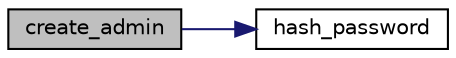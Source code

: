 digraph "create_admin"
{
 // LATEX_PDF_SIZE
  edge [fontname="Helvetica",fontsize="10",labelfontname="Helvetica",labelfontsize="10"];
  node [fontname="Helvetica",fontsize="10",shape=record];
  rankdir="LR";
  Node1 [label="create_admin",height=0.2,width=0.4,color="black", fillcolor="grey75", style="filled", fontcolor="black",tooltip="创建管理员账户"];
  Node1 -> Node2 [color="midnightblue",fontsize="10",style="solid",fontname="Helvetica"];
  Node2 [label="hash_password",height=0.2,width=0.4,color="black", fillcolor="white", style="filled",URL="$utils_8c.html#ab2d374a6232a32aad9981a4344353699",tooltip="存储密码（当前为明文存储）"];
}
